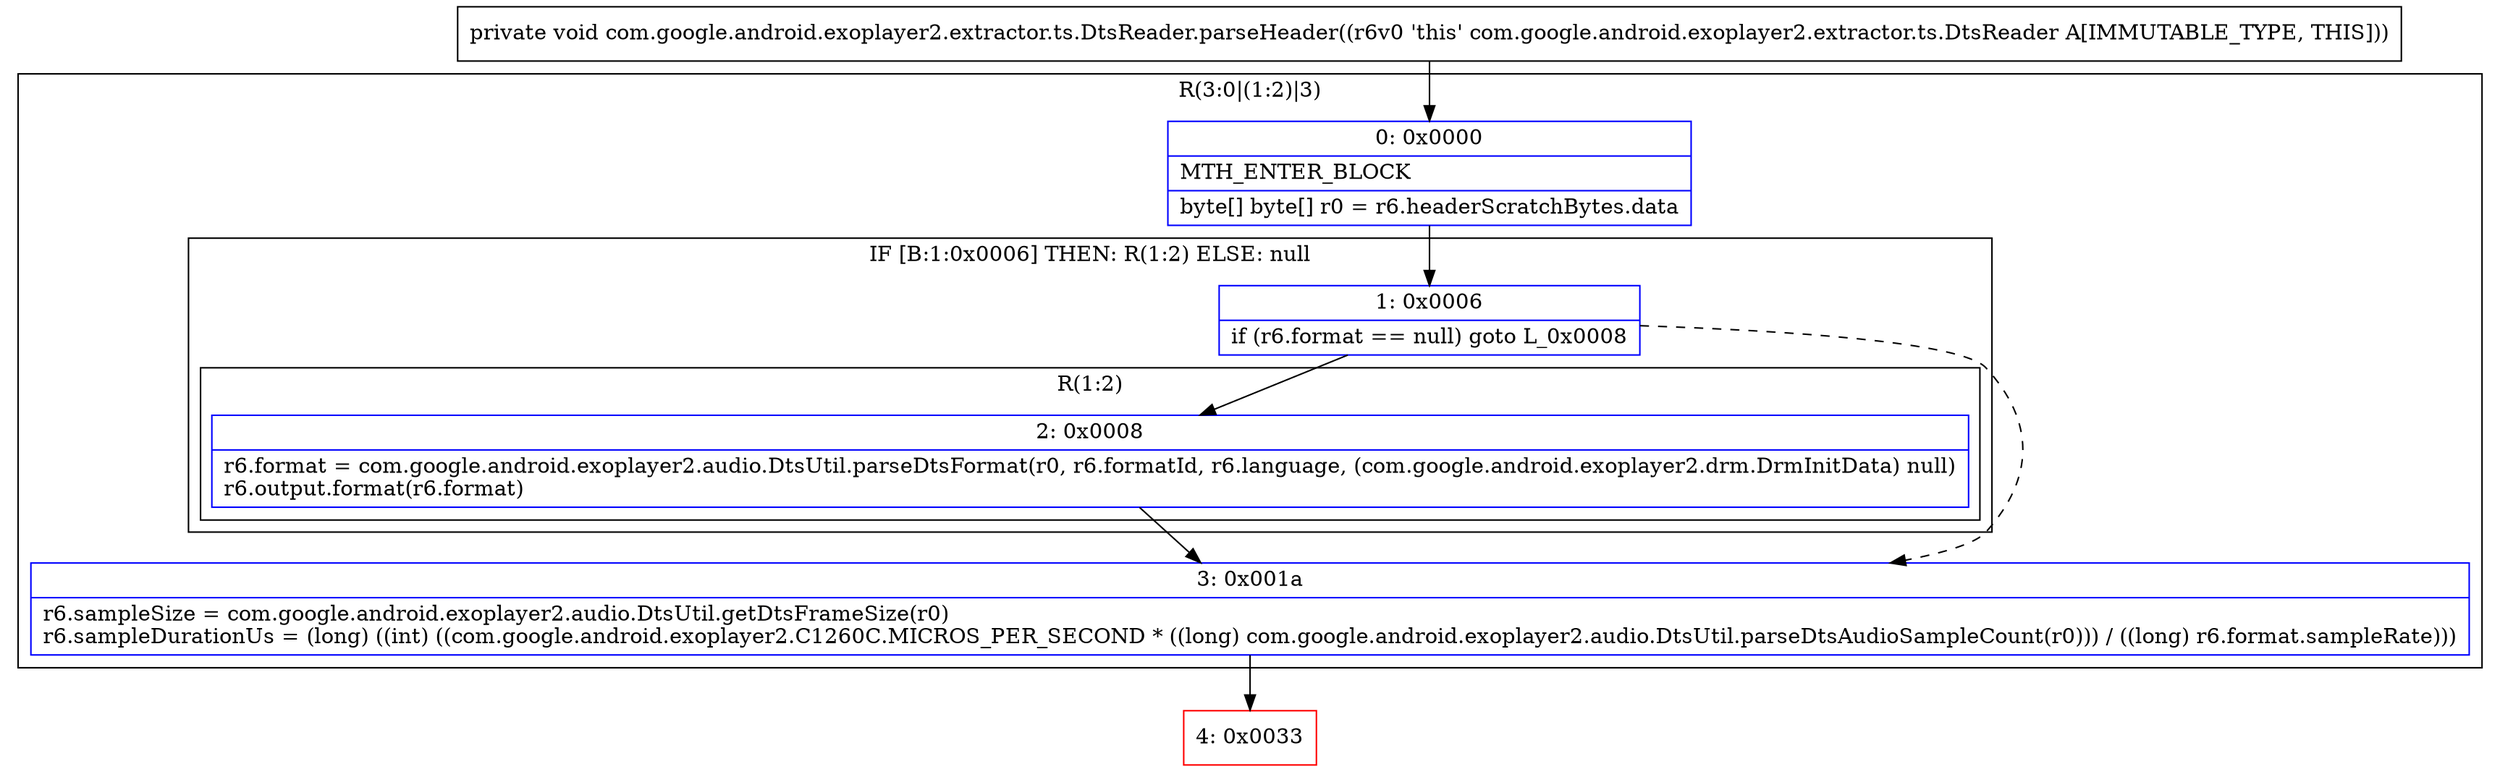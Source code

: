 digraph "CFG forcom.google.android.exoplayer2.extractor.ts.DtsReader.parseHeader()V" {
subgraph cluster_Region_1614861572 {
label = "R(3:0|(1:2)|3)";
node [shape=record,color=blue];
Node_0 [shape=record,label="{0\:\ 0x0000|MTH_ENTER_BLOCK\l|byte[] byte[] r0 = r6.headerScratchBytes.data\l}"];
subgraph cluster_IfRegion_1805548738 {
label = "IF [B:1:0x0006] THEN: R(1:2) ELSE: null";
node [shape=record,color=blue];
Node_1 [shape=record,label="{1\:\ 0x0006|if (r6.format == null) goto L_0x0008\l}"];
subgraph cluster_Region_1862650668 {
label = "R(1:2)";
node [shape=record,color=blue];
Node_2 [shape=record,label="{2\:\ 0x0008|r6.format = com.google.android.exoplayer2.audio.DtsUtil.parseDtsFormat(r0, r6.formatId, r6.language, (com.google.android.exoplayer2.drm.DrmInitData) null)\lr6.output.format(r6.format)\l}"];
}
}
Node_3 [shape=record,label="{3\:\ 0x001a|r6.sampleSize = com.google.android.exoplayer2.audio.DtsUtil.getDtsFrameSize(r0)\lr6.sampleDurationUs = (long) ((int) ((com.google.android.exoplayer2.C1260C.MICROS_PER_SECOND * ((long) com.google.android.exoplayer2.audio.DtsUtil.parseDtsAudioSampleCount(r0))) \/ ((long) r6.format.sampleRate)))\l}"];
}
Node_4 [shape=record,color=red,label="{4\:\ 0x0033}"];
MethodNode[shape=record,label="{private void com.google.android.exoplayer2.extractor.ts.DtsReader.parseHeader((r6v0 'this' com.google.android.exoplayer2.extractor.ts.DtsReader A[IMMUTABLE_TYPE, THIS])) }"];
MethodNode -> Node_0;
Node_0 -> Node_1;
Node_1 -> Node_2;
Node_1 -> Node_3[style=dashed];
Node_2 -> Node_3;
Node_3 -> Node_4;
}

